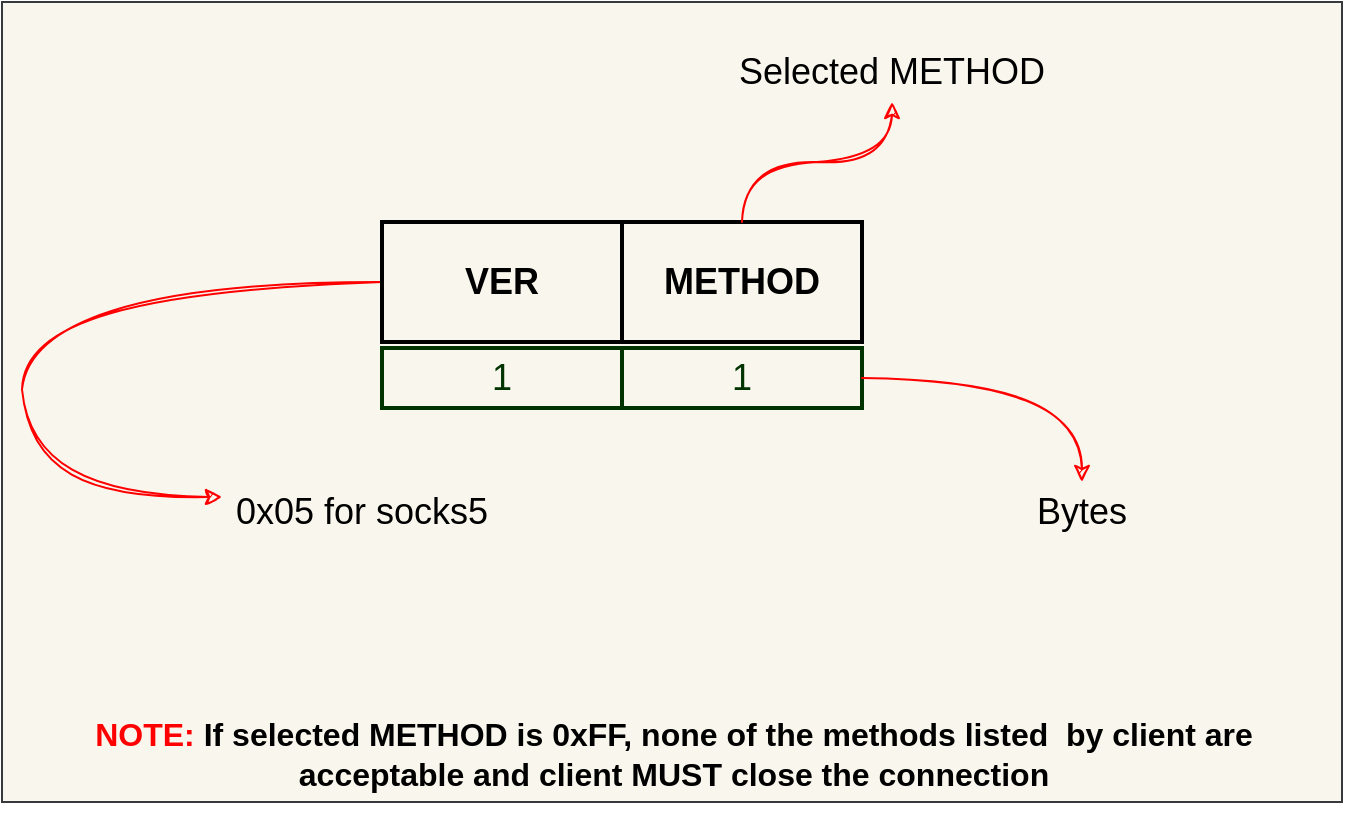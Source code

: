 <mxfile>
    <diagram id="kPSeOtdn9rbaK4qVGtXM" name="Page-1">
        <mxGraphModel dx="810" dy="613" grid="1" gridSize="10" guides="1" tooltips="1" connect="1" arrows="1" fold="1" page="1" pageScale="1" pageWidth="827" pageHeight="1169" math="0" shadow="0">
            <root>
                <mxCell id="0"/>
                <mxCell id="1" parent="0"/>
                <mxCell id="6" value="" style="rounded=0;whiteSpace=wrap;html=1;fontSize=18;fillColor=#f9f7ed;strokeColor=#36393d;" parent="1" vertex="1">
                    <mxGeometry x="30" y="130" width="670" height="400" as="geometry"/>
                </mxCell>
                <mxCell id="9" style="edgeStyle=orthogonalEdgeStyle;html=1;entryX=0;entryY=0.25;entryDx=0;entryDy=0;fontSize=18;fontColor=#000000;strokeColor=#FF0000;sketch=1;curveFitting=1;jiggle=2;curved=1;exitX=0;exitY=0.5;exitDx=0;exitDy=0;" parent="1" source="2" target="5" edge="1">
                    <mxGeometry relative="1" as="geometry">
                        <Array as="points">
                            <mxPoint x="40" y="270"/>
                            <mxPoint x="40" y="378"/>
                        </Array>
                    </mxGeometry>
                </mxCell>
                <mxCell id="2" value="&lt;b&gt;&lt;font color=&quot;#000000&quot; style=&quot;font-size: 18px;&quot;&gt;VER&lt;/font&gt;&lt;/b&gt;" style="rounded=0;whiteSpace=wrap;html=1;fillColor=none;strokeColor=#000000;strokeWidth=2;" parent="1" vertex="1">
                    <mxGeometry x="220" y="240" width="120" height="60" as="geometry"/>
                </mxCell>
                <mxCell id="3" value="&lt;b&gt;&lt;font color=&quot;#000000&quot; style=&quot;font-size: 18px;&quot;&gt;METHOD&lt;/font&gt;&lt;/b&gt;" style="rounded=0;whiteSpace=wrap;html=1;fillColor=none;strokeColor=#000000;strokeWidth=2;" parent="1" vertex="1">
                    <mxGeometry x="340" y="240" width="120" height="60" as="geometry"/>
                </mxCell>
                <mxCell id="5" value="&lt;font color=&quot;#000000&quot;&gt;0x05 for socks5&lt;/font&gt;" style="text;html=1;strokeColor=none;fillColor=none;align=center;verticalAlign=middle;whiteSpace=wrap;rounded=0;fontSize=18;" parent="1" vertex="1">
                    <mxGeometry x="140" y="370" width="140" height="30" as="geometry"/>
                </mxCell>
                <mxCell id="13" style="edgeStyle=orthogonalEdgeStyle;curved=1;sketch=1;html=1;entryX=0.5;entryY=0;entryDx=0;entryDy=0;strokeColor=#FF0000;fontSize=18;fontColor=#000000;startArrow=classic;startFill=1;endArrow=none;endFill=0;" parent="1" source="10" target="3" edge="1">
                    <mxGeometry relative="1" as="geometry"/>
                </mxCell>
                <mxCell id="10" value="Selected METHOD" style="text;html=1;strokeColor=none;fillColor=none;align=center;verticalAlign=middle;whiteSpace=wrap;rounded=0;fontSize=18;fontColor=#000000;" parent="1" vertex="1">
                    <mxGeometry x="350" y="150" width="250" height="30" as="geometry"/>
                </mxCell>
                <mxCell id="15" value="&lt;font color=&quot;#003300&quot;&gt;1&lt;/font&gt;" style="rounded=0;whiteSpace=wrap;html=1;fontSize=18;fillColor=none;strokeColor=#003300;strokeWidth=2;" parent="1" vertex="1">
                    <mxGeometry x="220" y="303" width="120" height="30" as="geometry"/>
                </mxCell>
                <mxCell id="16" value="&lt;font color=&quot;#003300&quot;&gt;1&lt;/font&gt;" style="rounded=0;whiteSpace=wrap;html=1;fontSize=18;fillColor=none;strokeColor=#003300;strokeWidth=2;" parent="1" vertex="1">
                    <mxGeometry x="340" y="303" width="120" height="30" as="geometry"/>
                </mxCell>
                <mxCell id="19" style="edgeStyle=orthogonalEdgeStyle;curved=1;sketch=1;html=1;strokeColor=#FF0000;fontSize=18;fontColor=#000000;startArrow=none;startFill=0;endArrow=classic;endFill=1;exitX=1;exitY=0.5;exitDx=0;exitDy=0;" parent="1" source="16" target="18" edge="1">
                    <mxGeometry relative="1" as="geometry">
                        <mxPoint x="380" y="333" as="sourcePoint"/>
                    </mxGeometry>
                </mxCell>
                <mxCell id="18" value="&lt;font color=&quot;#000000&quot;&gt;Bytes&lt;/font&gt;" style="text;html=1;strokeColor=none;fillColor=none;align=center;verticalAlign=middle;whiteSpace=wrap;rounded=0;fontSize=18;fontColor=#FFFFFF;" parent="1" vertex="1">
                    <mxGeometry x="540" y="370" width="60" height="30" as="geometry"/>
                </mxCell>
                <mxCell id="22" style="edgeStyle=none;html=1;fontSize=16;fontColor=#000000;" edge="1" parent="1" source="21" target="6">
                    <mxGeometry relative="1" as="geometry"/>
                </mxCell>
                <mxCell id="21" value="&lt;font size=&quot;1&quot;&gt;&lt;b style=&quot;font-size: 16px;&quot;&gt;&lt;font color=&quot;#ff0000&quot;&gt;NOTE: &lt;/font&gt;&lt;font color=&quot;#000000&quot;&gt;If selected METHOD is 0xFF, none of the methods listed&amp;nbsp; by client are acceptable and client MUST close the connection&lt;/font&gt;&lt;/b&gt;&lt;/font&gt;" style="text;html=1;strokeColor=none;fillColor=none;align=center;verticalAlign=middle;whiteSpace=wrap;rounded=0;" vertex="1" parent="1">
                    <mxGeometry x="46" y="482" width="640" height="48" as="geometry"/>
                </mxCell>
            </root>
        </mxGraphModel>
    </diagram>
</mxfile>